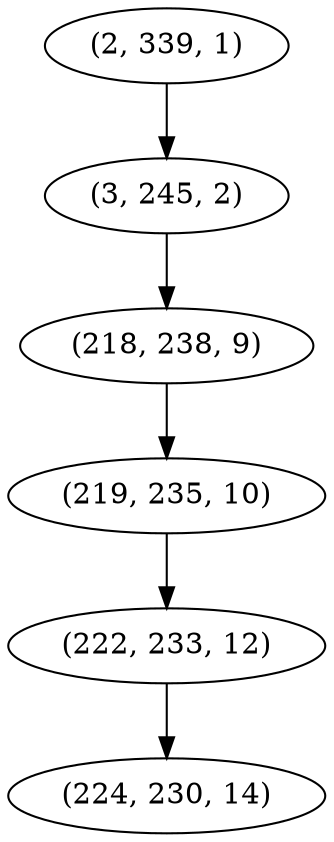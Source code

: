 digraph tree {
    "(2, 339, 1)";
    "(3, 245, 2)";
    "(218, 238, 9)";
    "(219, 235, 10)";
    "(222, 233, 12)";
    "(224, 230, 14)";
    "(2, 339, 1)" -> "(3, 245, 2)";
    "(3, 245, 2)" -> "(218, 238, 9)";
    "(218, 238, 9)" -> "(219, 235, 10)";
    "(219, 235, 10)" -> "(222, 233, 12)";
    "(222, 233, 12)" -> "(224, 230, 14)";
}
